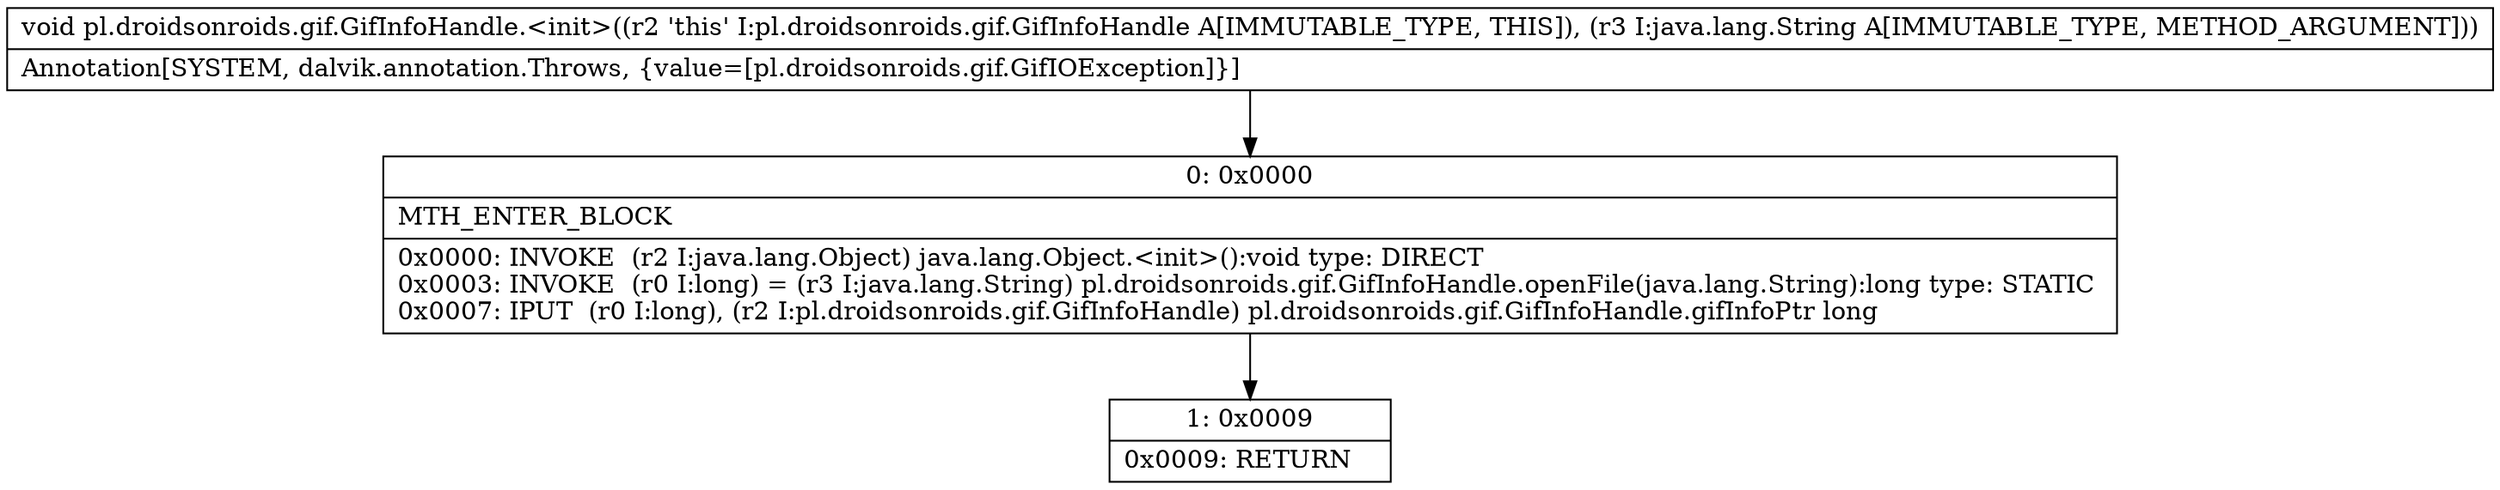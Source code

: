 digraph "CFG forpl.droidsonroids.gif.GifInfoHandle.\<init\>(Ljava\/lang\/String;)V" {
Node_0 [shape=record,label="{0\:\ 0x0000|MTH_ENTER_BLOCK\l|0x0000: INVOKE  (r2 I:java.lang.Object) java.lang.Object.\<init\>():void type: DIRECT \l0x0003: INVOKE  (r0 I:long) = (r3 I:java.lang.String) pl.droidsonroids.gif.GifInfoHandle.openFile(java.lang.String):long type: STATIC \l0x0007: IPUT  (r0 I:long), (r2 I:pl.droidsonroids.gif.GifInfoHandle) pl.droidsonroids.gif.GifInfoHandle.gifInfoPtr long \l}"];
Node_1 [shape=record,label="{1\:\ 0x0009|0x0009: RETURN   \l}"];
MethodNode[shape=record,label="{void pl.droidsonroids.gif.GifInfoHandle.\<init\>((r2 'this' I:pl.droidsonroids.gif.GifInfoHandle A[IMMUTABLE_TYPE, THIS]), (r3 I:java.lang.String A[IMMUTABLE_TYPE, METHOD_ARGUMENT]))  | Annotation[SYSTEM, dalvik.annotation.Throws, \{value=[pl.droidsonroids.gif.GifIOException]\}]\l}"];
MethodNode -> Node_0;
Node_0 -> Node_1;
}

